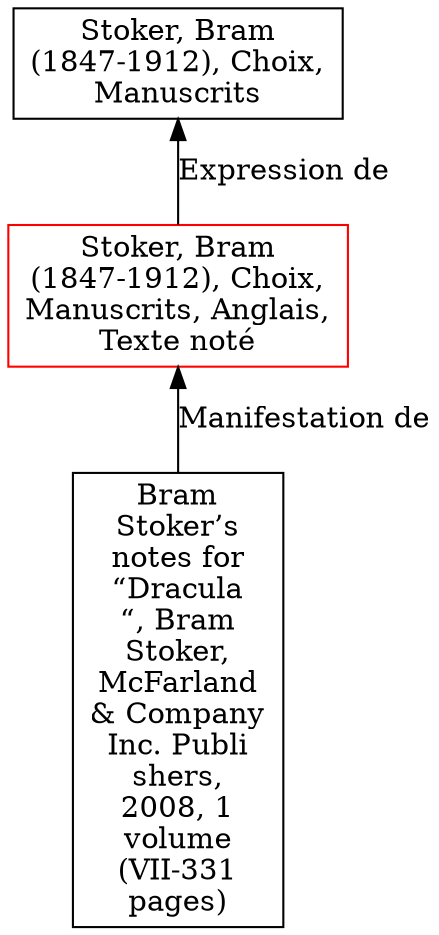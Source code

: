 // Notice UMLRM0127
digraph UMLRM0127 {
	node [align=left shape=rect]
	size="20,20"
	rankdir=BT
	UMLRM0127 [label="Stoker, Bram
(1847-1912), Choix,
Manuscrits, Anglais,
Texte noté" color=red]
	UMLRM0126 [label="Stoker, Bram
(1847-1912), Choix,
Manuscrits"]
	UMLRM0127 -> UMLRM0126 [label="Expression de"]
	UMLRM0128 [label="Bram
Stoker’s
notes for
“Dracula
“, Bram
Stoker,
McFarland
& Company
Inc. Publi
shers,
2008, 1
volume
(VII-331
pages)"]
	UMLRM0128 -> UMLRM0127 [label="Manifestation de"]
}
